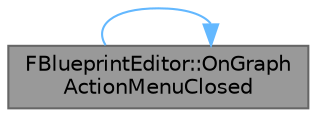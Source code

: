 digraph "FBlueprintEditor::OnGraphActionMenuClosed"
{
 // INTERACTIVE_SVG=YES
 // LATEX_PDF_SIZE
  bgcolor="transparent";
  edge [fontname=Helvetica,fontsize=10,labelfontname=Helvetica,labelfontsize=10];
  node [fontname=Helvetica,fontsize=10,shape=box,height=0.2,width=0.4];
  rankdir="LR";
  Node1 [id="Node000001",label="FBlueprintEditor::OnGraph\lActionMenuClosed",height=0.2,width=0.4,color="gray40", fillcolor="grey60", style="filled", fontcolor="black",tooltip="Called from graph context menus when they close to tell the editor why they closed."];
  Node1 -> Node1 [id="edge1_Node000001_Node000001",color="steelblue1",style="solid",tooltip=" "];
}
